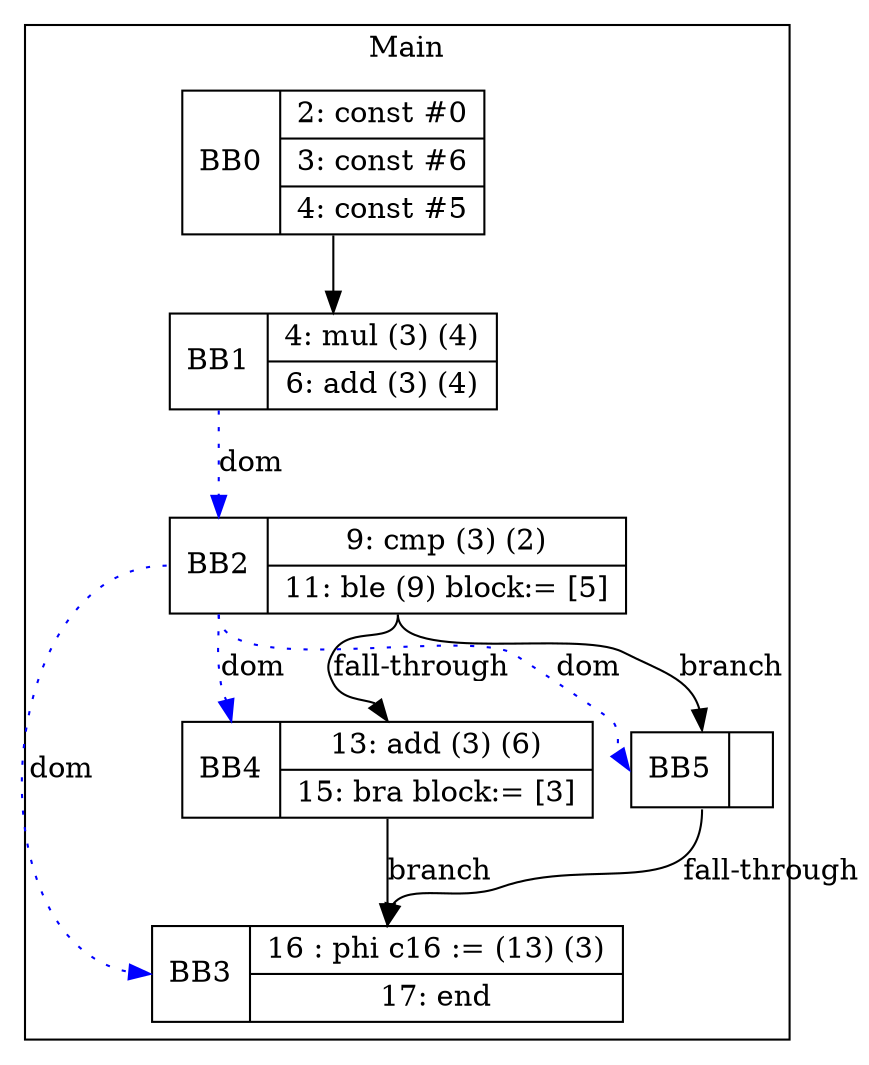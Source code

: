 digraph G {
node [shape=record];
subgraph cluster_main{
label = "Main";
BB0 [shape=record, label="<b>BB0|{2: const #0|3: const #6|4: const #5}"];
BB1 [shape=record, label="<b>BB1|{4: mul (3) (4)|6: add (3) (4)}"];
BB2 [shape=record, label="<b>BB2|{9: cmp (3) (2)|11: ble (9) block:= [5]}"];
BB3 [shape=record, label="<b>BB3|{16 : phi c16 := (13) (3)|17: end}"];
BB4 [shape=record, label="<b>BB4|{13: add (3) (6)|15: bra block:= [3]}"];
BB5 [shape=record, label="<b>BB5|}"];
}
BB0:s -> BB1:n ;
BB2:b -> BB3:b [color=blue, style=dotted, label="dom"];
BB2:b -> BB4:b [color=blue, style=dotted, label="dom"];
BB1:b -> BB2:b [color=blue, style=dotted, label="dom"];
BB2:b -> BB5:b [color=blue, style=dotted, label="dom"];
BB2:s -> BB5:n [label="branch"];
BB4:s -> BB3:n [label="branch"];
BB5:s -> BB3:n [label="fall-through"];
BB2:s -> BB4:n [label="fall-through"];
}
